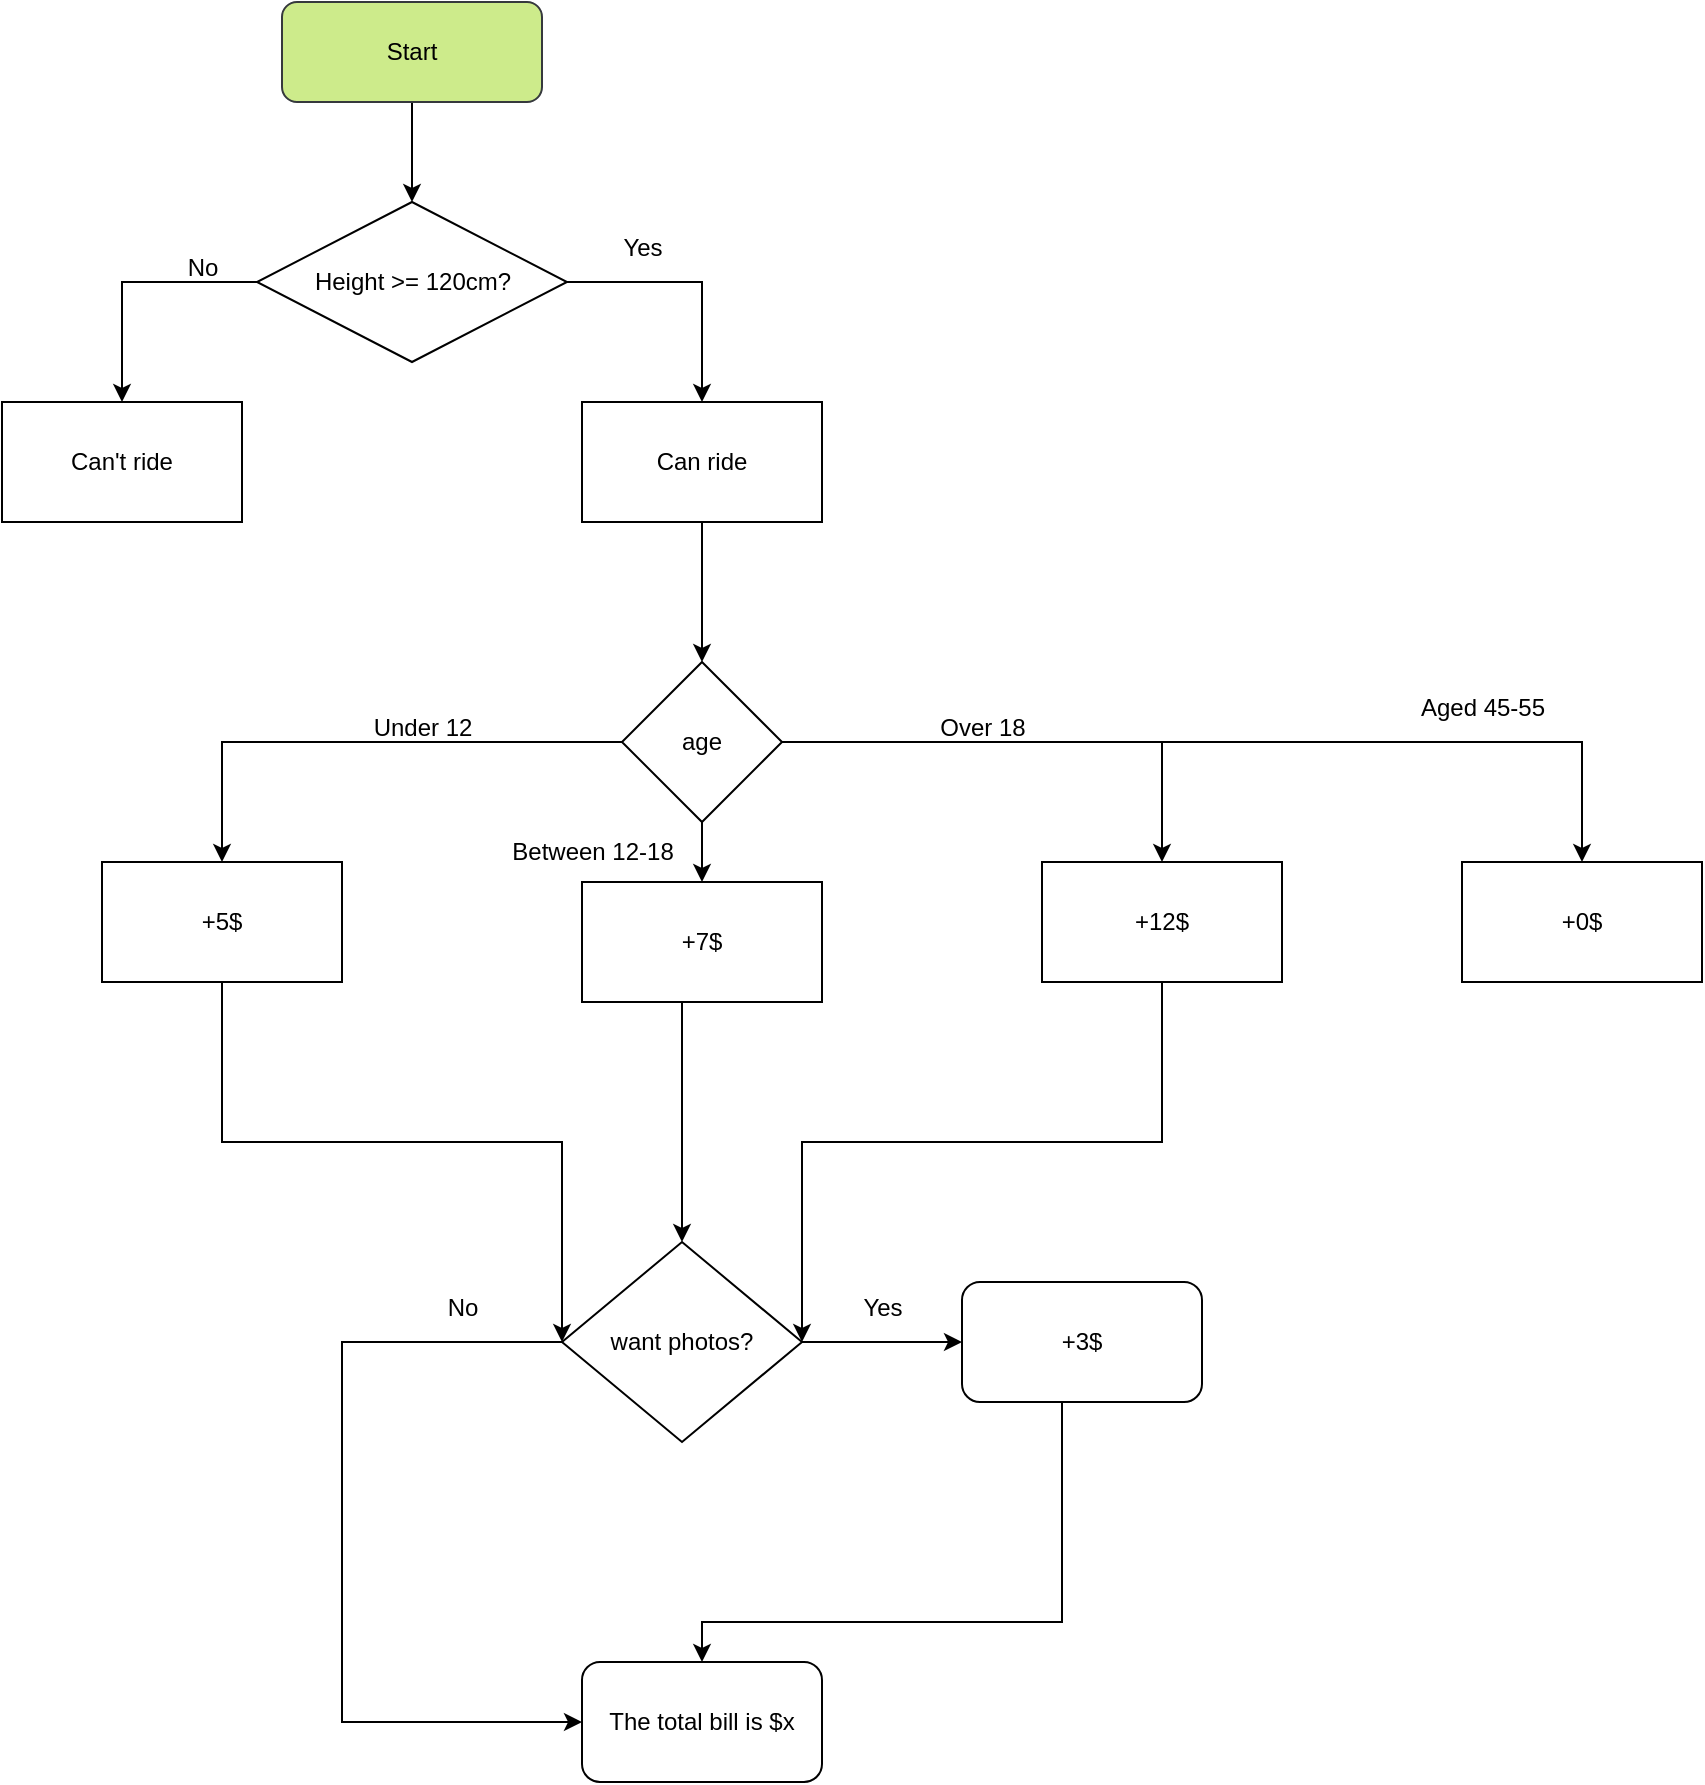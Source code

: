 <mxfile version="26.2.12">
  <diagram name="Page-1" id="ZfTFR4OxNcVLB4fTvURT">
    <mxGraphModel dx="1115" dy="800" grid="1" gridSize="10" guides="1" tooltips="1" connect="1" arrows="1" fold="1" page="1" pageScale="1" pageWidth="1169" pageHeight="1654" background="none" math="0" shadow="0">
      <root>
        <mxCell id="0" />
        <mxCell id="1" parent="0" />
        <mxCell id="Es6ZtHFfuXmDRuMycndh-7" value="" style="edgeStyle=orthogonalEdgeStyle;rounded=0;orthogonalLoop=1;jettySize=auto;html=1;" parent="1" source="Es6ZtHFfuXmDRuMycndh-1" target="Es6ZtHFfuXmDRuMycndh-6" edge="1">
          <mxGeometry relative="1" as="geometry" />
        </mxCell>
        <mxCell id="Es6ZtHFfuXmDRuMycndh-1" value="Start" style="rounded=1;whiteSpace=wrap;html=1;fillColor=#cdeb8b;strokeColor=#36393d;" parent="1" vertex="1">
          <mxGeometry x="170" y="40" width="130" height="50" as="geometry" />
        </mxCell>
        <mxCell id="Es6ZtHFfuXmDRuMycndh-9" value="" style="edgeStyle=orthogonalEdgeStyle;rounded=0;orthogonalLoop=1;jettySize=auto;html=1;" parent="1" source="Es6ZtHFfuXmDRuMycndh-6" target="Es6ZtHFfuXmDRuMycndh-8" edge="1">
          <mxGeometry relative="1" as="geometry" />
        </mxCell>
        <mxCell id="Es6ZtHFfuXmDRuMycndh-11" value="" style="edgeStyle=orthogonalEdgeStyle;rounded=0;orthogonalLoop=1;jettySize=auto;html=1;" parent="1" source="Es6ZtHFfuXmDRuMycndh-6" target="Es6ZtHFfuXmDRuMycndh-10" edge="1">
          <mxGeometry relative="1" as="geometry" />
        </mxCell>
        <mxCell id="Es6ZtHFfuXmDRuMycndh-6" value="Height &amp;gt;= 120cm?" style="rhombus;whiteSpace=wrap;html=1;" parent="1" vertex="1">
          <mxGeometry x="157.5" y="140" width="155" height="80" as="geometry" />
        </mxCell>
        <mxCell id="32--zICXPGAXNRWFbzZd-4" value="" style="edgeStyle=orthogonalEdgeStyle;rounded=0;orthogonalLoop=1;jettySize=auto;html=1;" edge="1" parent="1" source="Es6ZtHFfuXmDRuMycndh-8" target="32--zICXPGAXNRWFbzZd-3">
          <mxGeometry relative="1" as="geometry" />
        </mxCell>
        <mxCell id="Es6ZtHFfuXmDRuMycndh-8" value="Can ride" style="whiteSpace=wrap;html=1;" parent="1" vertex="1">
          <mxGeometry x="320" y="240" width="120" height="60" as="geometry" />
        </mxCell>
        <mxCell id="Es6ZtHFfuXmDRuMycndh-10" value="Can&#39;t ride" style="whiteSpace=wrap;html=1;" parent="1" vertex="1">
          <mxGeometry x="30" y="240" width="120" height="60" as="geometry" />
        </mxCell>
        <mxCell id="Es6ZtHFfuXmDRuMycndh-12" value="Yes" style="text;html=1;align=center;verticalAlign=middle;resizable=0;points=[];autosize=1;strokeColor=none;fillColor=none;" parent="1" vertex="1">
          <mxGeometry x="330" y="148" width="40" height="30" as="geometry" />
        </mxCell>
        <mxCell id="Es6ZtHFfuXmDRuMycndh-13" value="No" style="text;html=1;align=center;verticalAlign=middle;resizable=0;points=[];autosize=1;strokeColor=none;fillColor=none;" parent="1" vertex="1">
          <mxGeometry x="110" y="158" width="40" height="30" as="geometry" />
        </mxCell>
        <mxCell id="32--zICXPGAXNRWFbzZd-6" value="" style="edgeStyle=orthogonalEdgeStyle;rounded=0;orthogonalLoop=1;jettySize=auto;html=1;" edge="1" parent="1" source="32--zICXPGAXNRWFbzZd-3" target="32--zICXPGAXNRWFbzZd-5">
          <mxGeometry relative="1" as="geometry" />
        </mxCell>
        <mxCell id="32--zICXPGAXNRWFbzZd-8" value="" style="edgeStyle=orthogonalEdgeStyle;rounded=0;orthogonalLoop=1;jettySize=auto;html=1;" edge="1" parent="1" source="32--zICXPGAXNRWFbzZd-3" target="32--zICXPGAXNRWFbzZd-7">
          <mxGeometry relative="1" as="geometry" />
        </mxCell>
        <mxCell id="32--zICXPGAXNRWFbzZd-13" value="" style="edgeStyle=orthogonalEdgeStyle;rounded=0;orthogonalLoop=1;jettySize=auto;html=1;" edge="1" parent="1" source="32--zICXPGAXNRWFbzZd-3" target="32--zICXPGAXNRWFbzZd-12">
          <mxGeometry relative="1" as="geometry" />
        </mxCell>
        <mxCell id="32--zICXPGAXNRWFbzZd-40" style="edgeStyle=orthogonalEdgeStyle;rounded=0;orthogonalLoop=1;jettySize=auto;html=1;entryX=0.5;entryY=0;entryDx=0;entryDy=0;" edge="1" parent="1" source="32--zICXPGAXNRWFbzZd-3" target="32--zICXPGAXNRWFbzZd-41">
          <mxGeometry relative="1" as="geometry">
            <mxPoint x="830" y="410" as="targetPoint" />
          </mxGeometry>
        </mxCell>
        <mxCell id="32--zICXPGAXNRWFbzZd-3" value="age" style="rhombus;whiteSpace=wrap;html=1;" vertex="1" parent="1">
          <mxGeometry x="340" y="370" width="80" height="80" as="geometry" />
        </mxCell>
        <mxCell id="32--zICXPGAXNRWFbzZd-5" value="+5$" style="whiteSpace=wrap;html=1;" vertex="1" parent="1">
          <mxGeometry x="80" y="470" width="120" height="60" as="geometry" />
        </mxCell>
        <mxCell id="32--zICXPGAXNRWFbzZd-7" value="+12$" style="whiteSpace=wrap;html=1;" vertex="1" parent="1">
          <mxGeometry x="550" y="470" width="120" height="60" as="geometry" />
        </mxCell>
        <mxCell id="32--zICXPGAXNRWFbzZd-10" value="Over 18" style="text;html=1;align=center;verticalAlign=middle;resizable=0;points=[];autosize=1;strokeColor=none;fillColor=none;" vertex="1" parent="1">
          <mxGeometry x="485" y="388" width="70" height="30" as="geometry" />
        </mxCell>
        <mxCell id="32--zICXPGAXNRWFbzZd-11" value="Under 12" style="text;html=1;align=center;verticalAlign=middle;resizable=0;points=[];autosize=1;strokeColor=none;fillColor=none;" vertex="1" parent="1">
          <mxGeometry x="205" y="388" width="70" height="30" as="geometry" />
        </mxCell>
        <mxCell id="32--zICXPGAXNRWFbzZd-12" value="+7$" style="whiteSpace=wrap;html=1;" vertex="1" parent="1">
          <mxGeometry x="320" y="480" width="120" height="60" as="geometry" />
        </mxCell>
        <mxCell id="32--zICXPGAXNRWFbzZd-14" value="Between 12-18" style="text;html=1;align=center;verticalAlign=middle;resizable=0;points=[];autosize=1;strokeColor=none;fillColor=none;" vertex="1" parent="1">
          <mxGeometry x="275" y="450" width="100" height="30" as="geometry" />
        </mxCell>
        <mxCell id="32--zICXPGAXNRWFbzZd-33" value="" style="edgeStyle=orthogonalEdgeStyle;rounded=0;orthogonalLoop=1;jettySize=auto;html=1;" edge="1" parent="1" source="32--zICXPGAXNRWFbzZd-25" target="32--zICXPGAXNRWFbzZd-32">
          <mxGeometry relative="1" as="geometry" />
        </mxCell>
        <mxCell id="32--zICXPGAXNRWFbzZd-36" value="" style="edgeStyle=orthogonalEdgeStyle;rounded=0;orthogonalLoop=1;jettySize=auto;html=1;" edge="1" parent="1" target="32--zICXPGAXNRWFbzZd-35">
          <mxGeometry relative="1" as="geometry">
            <mxPoint x="310" y="710" as="sourcePoint" />
            <Array as="points">
              <mxPoint x="200" y="710" />
              <mxPoint x="200" y="900" />
            </Array>
          </mxGeometry>
        </mxCell>
        <mxCell id="32--zICXPGAXNRWFbzZd-25" value="want photos?" style="rhombus;whiteSpace=wrap;html=1;" vertex="1" parent="1">
          <mxGeometry x="310" y="660" width="120" height="100" as="geometry" />
        </mxCell>
        <mxCell id="32--zICXPGAXNRWFbzZd-27" value="" style="endArrow=classic;html=1;rounded=0;entryX=0.5;entryY=0;entryDx=0;entryDy=0;" edge="1" parent="1" target="32--zICXPGAXNRWFbzZd-25">
          <mxGeometry width="50" height="50" relative="1" as="geometry">
            <mxPoint x="370" y="540" as="sourcePoint" />
            <mxPoint x="420" y="490" as="targetPoint" />
          </mxGeometry>
        </mxCell>
        <mxCell id="32--zICXPGAXNRWFbzZd-29" value="" style="endArrow=classic;html=1;rounded=0;exitX=0.5;exitY=1;exitDx=0;exitDy=0;entryX=0;entryY=0.5;entryDx=0;entryDy=0;" edge="1" parent="1" source="32--zICXPGAXNRWFbzZd-5" target="32--zICXPGAXNRWFbzZd-25">
          <mxGeometry width="50" height="50" relative="1" as="geometry">
            <mxPoint x="370" y="540" as="sourcePoint" />
            <mxPoint x="130" y="580" as="targetPoint" />
            <Array as="points">
              <mxPoint x="140" y="610" />
              <mxPoint x="310" y="610" />
            </Array>
          </mxGeometry>
        </mxCell>
        <mxCell id="32--zICXPGAXNRWFbzZd-31" value="" style="endArrow=classic;html=1;rounded=0;entryX=1;entryY=0.5;entryDx=0;entryDy=0;" edge="1" parent="1" target="32--zICXPGAXNRWFbzZd-25">
          <mxGeometry width="50" height="50" relative="1" as="geometry">
            <mxPoint x="610" y="530" as="sourcePoint" />
            <mxPoint x="610" y="630" as="targetPoint" />
            <Array as="points">
              <mxPoint x="610" y="610" />
              <mxPoint x="430" y="610" />
            </Array>
          </mxGeometry>
        </mxCell>
        <mxCell id="32--zICXPGAXNRWFbzZd-32" value="+3$" style="rounded=1;whiteSpace=wrap;html=1;" vertex="1" parent="1">
          <mxGeometry x="510" y="680" width="120" height="60" as="geometry" />
        </mxCell>
        <mxCell id="32--zICXPGAXNRWFbzZd-34" value="Yes" style="text;html=1;align=center;verticalAlign=middle;resizable=0;points=[];autosize=1;strokeColor=none;fillColor=none;" vertex="1" parent="1">
          <mxGeometry x="450" y="678" width="40" height="30" as="geometry" />
        </mxCell>
        <mxCell id="32--zICXPGAXNRWFbzZd-35" value="The total bill is $x" style="rounded=1;whiteSpace=wrap;html=1;" vertex="1" parent="1">
          <mxGeometry x="320" y="870" width="120" height="60" as="geometry" />
        </mxCell>
        <mxCell id="32--zICXPGAXNRWFbzZd-37" value="No" style="text;html=1;align=center;verticalAlign=middle;resizable=0;points=[];autosize=1;strokeColor=none;fillColor=none;" vertex="1" parent="1">
          <mxGeometry x="240" y="678" width="40" height="30" as="geometry" />
        </mxCell>
        <mxCell id="32--zICXPGAXNRWFbzZd-38" value="" style="endArrow=classic;html=1;rounded=0;entryX=0.5;entryY=0;entryDx=0;entryDy=0;" edge="1" parent="1" target="32--zICXPGAXNRWFbzZd-35">
          <mxGeometry width="50" height="50" relative="1" as="geometry">
            <mxPoint x="560" y="740" as="sourcePoint" />
            <mxPoint x="610" y="690" as="targetPoint" />
            <Array as="points">
              <mxPoint x="560" y="850" />
              <mxPoint x="380" y="850" />
            </Array>
          </mxGeometry>
        </mxCell>
        <mxCell id="32--zICXPGAXNRWFbzZd-41" value="+0$" style="rounded=0;whiteSpace=wrap;html=1;" vertex="1" parent="1">
          <mxGeometry x="760" y="470" width="120" height="60" as="geometry" />
        </mxCell>
        <mxCell id="32--zICXPGAXNRWFbzZd-42" value="Aged 45-55" style="text;html=1;align=center;verticalAlign=middle;resizable=0;points=[];autosize=1;strokeColor=none;fillColor=none;" vertex="1" parent="1">
          <mxGeometry x="725" y="378" width="90" height="30" as="geometry" />
        </mxCell>
      </root>
    </mxGraphModel>
  </diagram>
</mxfile>
